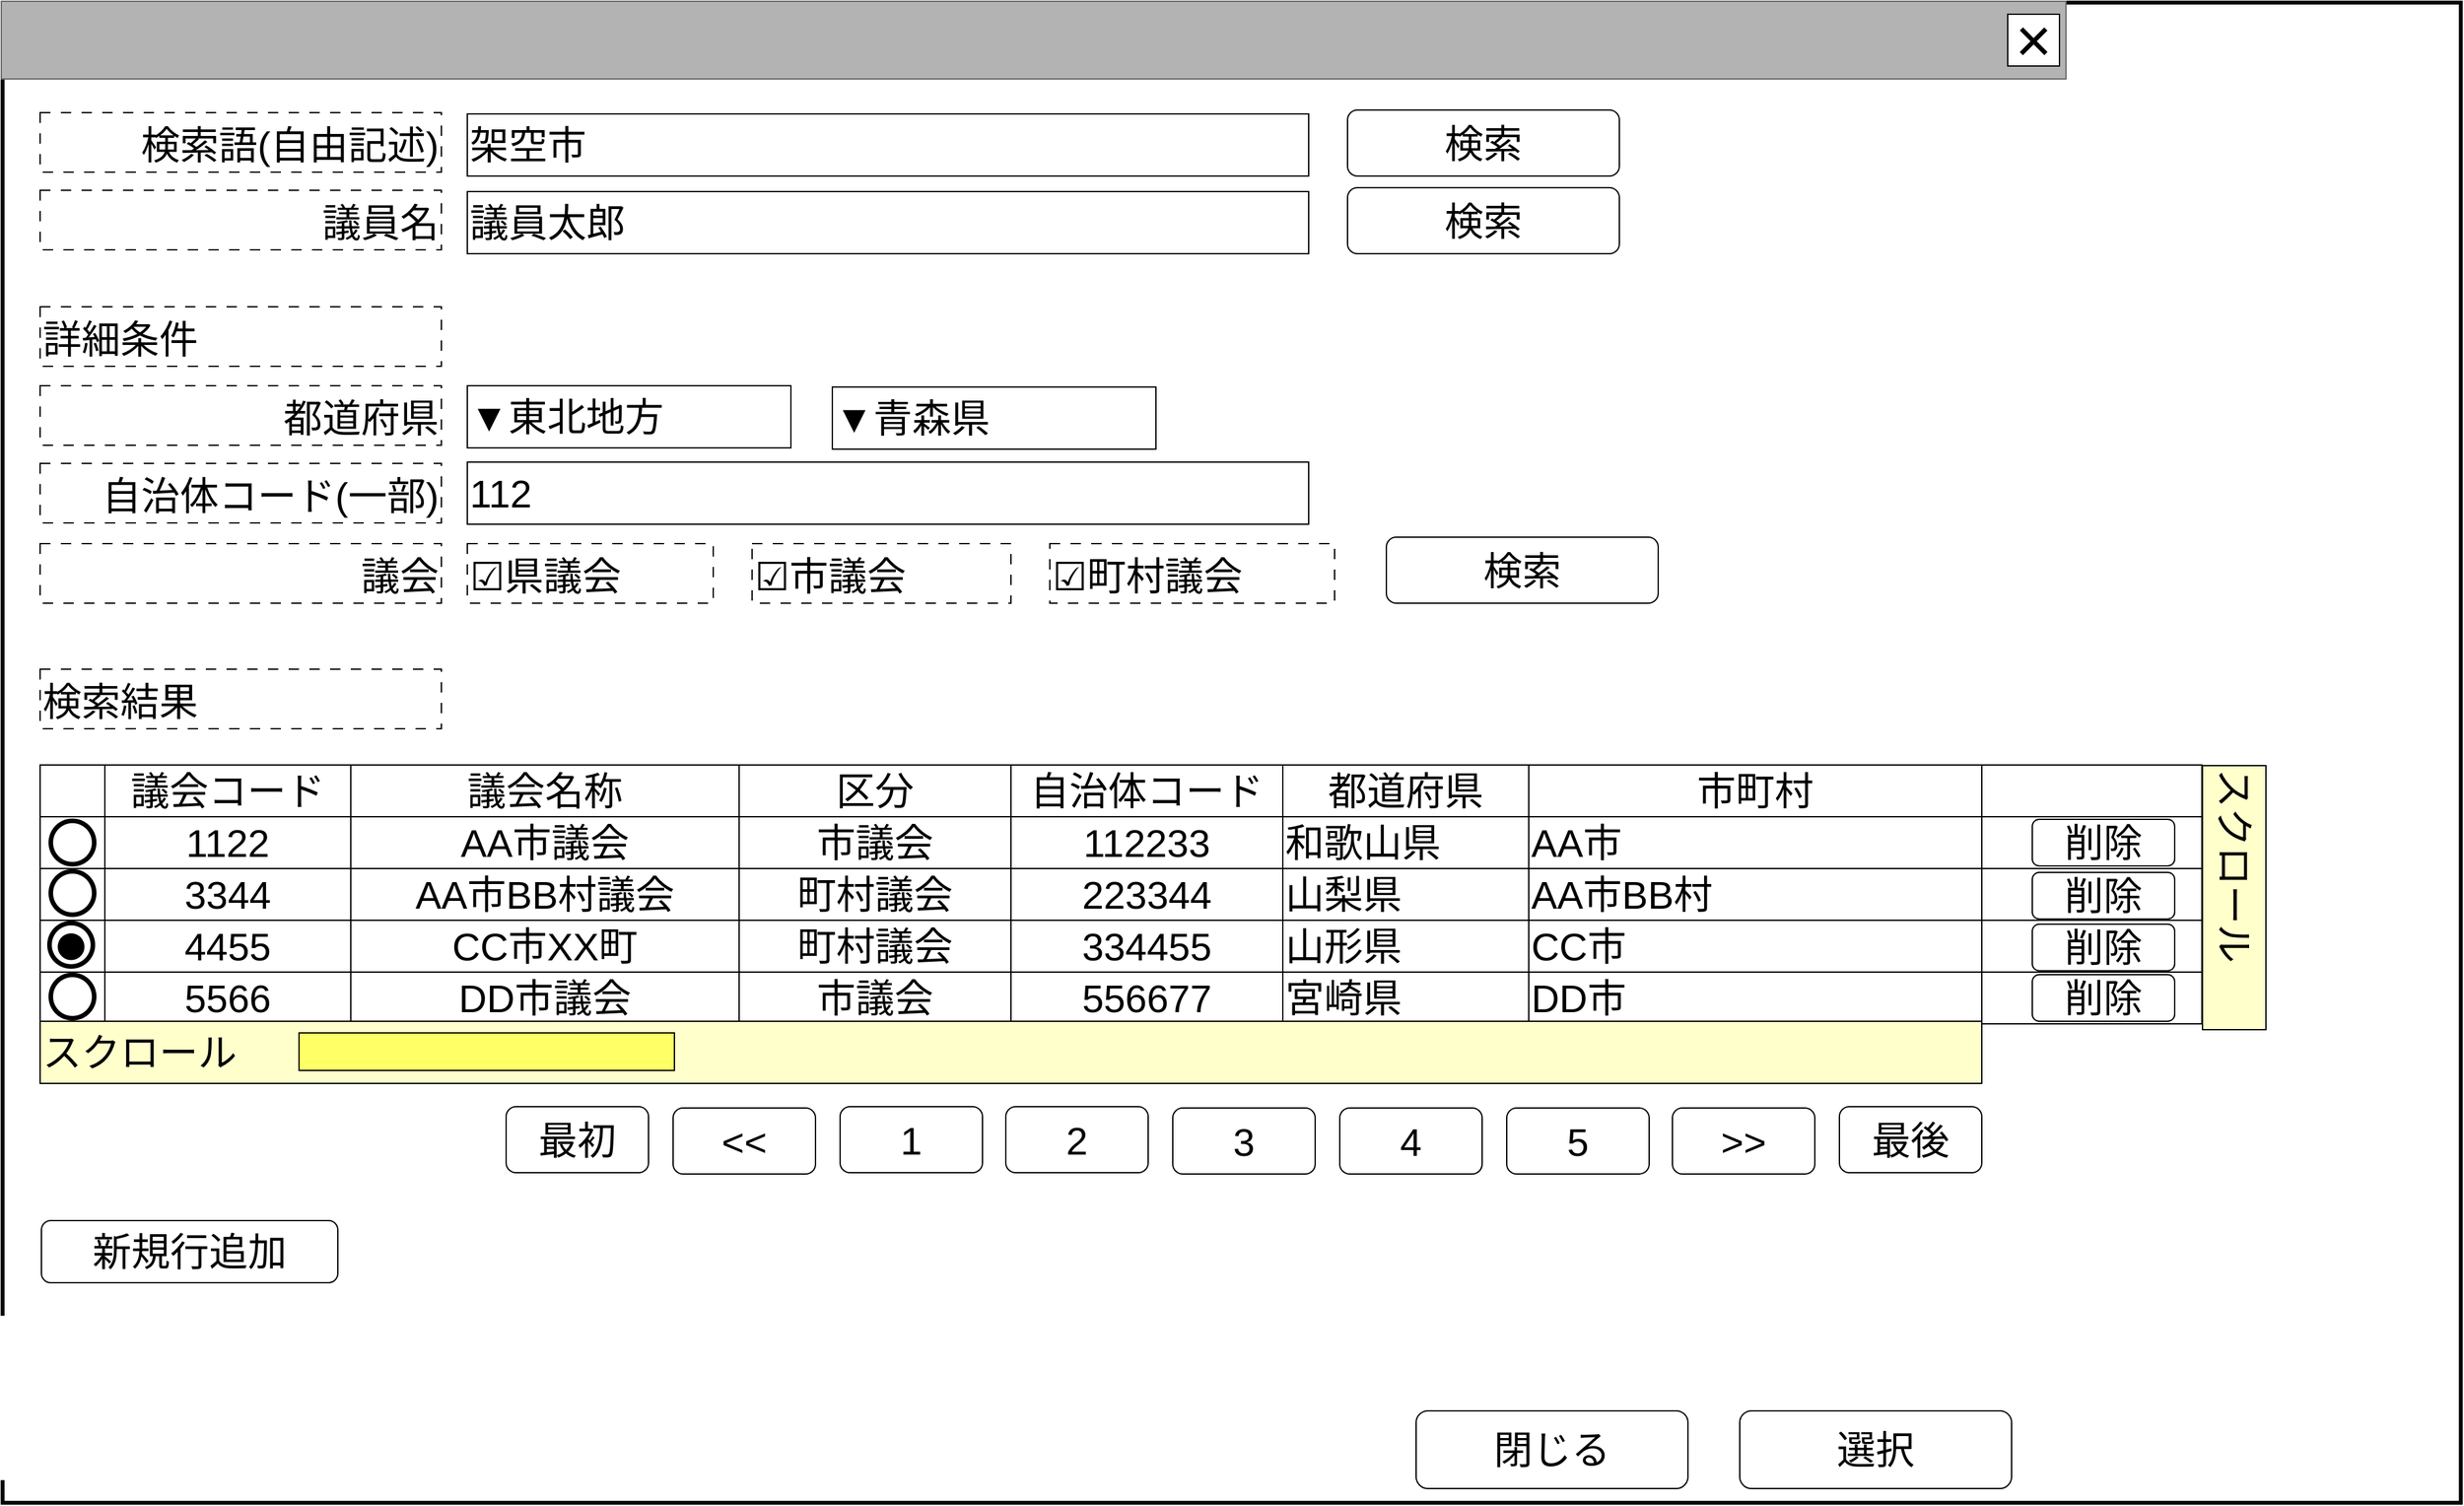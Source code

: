 <mxfile version="24.2.5" type="device">
  <diagram name="ページ1" id="LE8fIzdrHe0wcv1LTvfw">
    <mxGraphModel dx="3400" dy="2008" grid="1" gridSize="10" guides="1" tooltips="1" connect="1" arrows="1" fold="1" page="1" pageScale="1" pageWidth="1600" pageHeight="1200" math="0" shadow="0">
      <root>
        <mxCell id="0" />
        <mxCell id="cFaB45KztUIKXS-_cTrr-4" value="背景" style="locked=1;" parent="0" visible="0" />
        <mxCell id="cFaB45KztUIKXS-_cTrr-5" value="" style="rounded=0;whiteSpace=wrap;html=1;strokeWidth=3;" parent="cFaB45KztUIKXS-_cTrr-4" vertex="1">
          <mxGeometry x="1" y="1" width="1595" height="1180" as="geometry" />
        </mxCell>
        <mxCell id="cFaB45KztUIKXS-_cTrr-6" value="" style="rounded=0;whiteSpace=wrap;html=1;fillColor=#B3B3B3;fontColor=#333333;strokeColor=#666666;" parent="cFaB45KztUIKXS-_cTrr-4" vertex="1">
          <mxGeometry width="1595" height="60" as="geometry" />
        </mxCell>
        <mxCell id="cFaB45KztUIKXS-_cTrr-7" value="&lt;font style=&quot;font-size: 48px;&quot;&gt;×&lt;/font&gt;" style="rounded=0;whiteSpace=wrap;html=1;" parent="cFaB45KztUIKXS-_cTrr-4" vertex="1">
          <mxGeometry x="1550" y="10" width="40" height="40" as="geometry" />
        </mxCell>
        <mxCell id="cFaB45KztUIKXS-_cTrr-8" value="" style="rounded=0;whiteSpace=wrap;html=1;" parent="cFaB45KztUIKXS-_cTrr-4" vertex="1">
          <mxGeometry x="830" y="670" width="120" height="60" as="geometry" />
        </mxCell>
        <mxCell id="cFaB45KztUIKXS-_cTrr-9" value="ウインドウ" style="" parent="0" />
        <mxCell id="cFaB45KztUIKXS-_cTrr-10" value="" style="rounded=0;whiteSpace=wrap;html=1;strokeWidth=3;" parent="cFaB45KztUIKXS-_cTrr-9" vertex="1">
          <mxGeometry x="1" y="1" width="1899" height="1159" as="geometry" />
        </mxCell>
        <mxCell id="cFaB45KztUIKXS-_cTrr-11" value="" style="rounded=0;whiteSpace=wrap;html=1;fillColor=#B3B3B3;fontColor=#333333;strokeColor=#666666;" parent="cFaB45KztUIKXS-_cTrr-9" vertex="1">
          <mxGeometry width="1595" height="60" as="geometry" />
        </mxCell>
        <mxCell id="cFaB45KztUIKXS-_cTrr-12" value="&lt;font style=&quot;font-size: 48px;&quot;&gt;×&lt;/font&gt;" style="rounded=0;whiteSpace=wrap;html=1;" parent="cFaB45KztUIKXS-_cTrr-9" vertex="1">
          <mxGeometry x="1550" y="10" width="40" height="40" as="geometry" />
        </mxCell>
        <mxCell id="cFaB45KztUIKXS-_cTrr-14" value="名称未設定レイヤ" style="" parent="0" />
        <mxCell id="kxWkAaZomFuKM2yIZcbC-56" value="" style="shape=table;startSize=0;container=1;collapsible=0;childLayout=tableLayout;fontSize=16;" parent="cFaB45KztUIKXS-_cTrr-14" vertex="1">
          <mxGeometry x="30" y="590" width="1670" height="200" as="geometry" />
        </mxCell>
        <mxCell id="kxWkAaZomFuKM2yIZcbC-57" value="" style="shape=tableRow;horizontal=0;startSize=0;swimlaneHead=0;swimlaneBody=0;strokeColor=inherit;top=0;left=0;bottom=0;right=0;collapsible=0;dropTarget=0;fillColor=none;points=[[0,0.5],[1,0.5]];portConstraint=eastwest;fontSize=16;" parent="kxWkAaZomFuKM2yIZcbC-56" vertex="1">
          <mxGeometry width="1670" height="40" as="geometry" />
        </mxCell>
        <mxCell id="kxWkAaZomFuKM2yIZcbC-58" value="" style="shape=partialRectangle;html=1;whiteSpace=wrap;connectable=0;strokeColor=inherit;overflow=hidden;fillColor=none;top=0;left=0;bottom=0;right=0;pointerEvents=1;fontSize=16;" parent="kxWkAaZomFuKM2yIZcbC-57" vertex="1">
          <mxGeometry width="50" height="40" as="geometry">
            <mxRectangle width="50" height="40" as="alternateBounds" />
          </mxGeometry>
        </mxCell>
        <mxCell id="auQGhdGy_nrCcuV3ys4A-0" value="&lt;font style=&quot;font-size: 30px;&quot;&gt;議会コード&lt;/font&gt;" style="shape=partialRectangle;html=1;whiteSpace=wrap;connectable=0;strokeColor=inherit;overflow=hidden;fillColor=none;top=0;left=0;bottom=0;right=0;pointerEvents=1;fontSize=16;" parent="kxWkAaZomFuKM2yIZcbC-57" vertex="1">
          <mxGeometry x="50" width="190" height="40" as="geometry">
            <mxRectangle width="190" height="40" as="alternateBounds" />
          </mxGeometry>
        </mxCell>
        <mxCell id="auQGhdGy_nrCcuV3ys4A-6" value="&lt;font style=&quot;font-size: 30px;&quot;&gt;議会名称&lt;/font&gt;" style="shape=partialRectangle;html=1;whiteSpace=wrap;connectable=0;strokeColor=inherit;overflow=hidden;fillColor=none;top=0;left=0;bottom=0;right=0;pointerEvents=1;fontSize=16;" parent="kxWkAaZomFuKM2yIZcbC-57" vertex="1">
          <mxGeometry x="240" width="300" height="40" as="geometry">
            <mxRectangle width="300" height="40" as="alternateBounds" />
          </mxGeometry>
        </mxCell>
        <mxCell id="cdmeLEnnqN9o7mxTk7t2-17" value="&lt;font style=&quot;font-size: 30px;&quot;&gt;区分&lt;/font&gt;" style="shape=partialRectangle;html=1;whiteSpace=wrap;connectable=0;strokeColor=inherit;overflow=hidden;fillColor=none;top=0;left=0;bottom=0;right=0;pointerEvents=1;fontSize=16;" parent="kxWkAaZomFuKM2yIZcbC-57" vertex="1">
          <mxGeometry x="540" width="210" height="40" as="geometry">
            <mxRectangle width="210" height="40" as="alternateBounds" />
          </mxGeometry>
        </mxCell>
        <mxCell id="kxWkAaZomFuKM2yIZcbC-60" value="&lt;font style=&quot;font-size: 30px;&quot;&gt;自治体コード&lt;/font&gt;" style="shape=partialRectangle;html=1;whiteSpace=wrap;connectable=0;strokeColor=inherit;overflow=hidden;fillColor=none;top=0;left=0;bottom=0;right=0;pointerEvents=1;fontSize=16;" parent="kxWkAaZomFuKM2yIZcbC-57" vertex="1">
          <mxGeometry x="750" width="210" height="40" as="geometry">
            <mxRectangle width="210" height="40" as="alternateBounds" />
          </mxGeometry>
        </mxCell>
        <mxCell id="kxWkAaZomFuKM2yIZcbC-61" value="&lt;font style=&quot;font-size: 30px;&quot;&gt;都道府県&lt;/font&gt;" style="shape=partialRectangle;html=1;whiteSpace=wrap;connectable=0;strokeColor=inherit;overflow=hidden;fillColor=none;top=0;left=0;bottom=0;right=0;pointerEvents=1;fontSize=16;" parent="kxWkAaZomFuKM2yIZcbC-57" vertex="1">
          <mxGeometry x="960" width="190" height="40" as="geometry">
            <mxRectangle width="190" height="40" as="alternateBounds" />
          </mxGeometry>
        </mxCell>
        <mxCell id="cdmeLEnnqN9o7mxTk7t2-0" value="&lt;font style=&quot;font-size: 30px;&quot;&gt;市町村&lt;/font&gt;" style="shape=partialRectangle;html=1;whiteSpace=wrap;connectable=0;strokeColor=inherit;overflow=hidden;fillColor=none;top=0;left=0;bottom=0;right=0;pointerEvents=1;fontSize=16;" parent="kxWkAaZomFuKM2yIZcbC-57" vertex="1">
          <mxGeometry x="1150" width="350" height="40" as="geometry">
            <mxRectangle width="350" height="40" as="alternateBounds" />
          </mxGeometry>
        </mxCell>
        <mxCell id="g5qWfEwYcUSKFwnhCsRb-0" style="shape=partialRectangle;html=1;whiteSpace=wrap;connectable=0;strokeColor=inherit;overflow=hidden;fillColor=none;top=0;left=0;bottom=0;right=0;pointerEvents=1;fontSize=16;" parent="kxWkAaZomFuKM2yIZcbC-57" vertex="1">
          <mxGeometry x="1500" width="170" height="40" as="geometry">
            <mxRectangle width="170" height="40" as="alternateBounds" />
          </mxGeometry>
        </mxCell>
        <mxCell id="kxWkAaZomFuKM2yIZcbC-64" value="" style="shape=tableRow;horizontal=0;startSize=0;swimlaneHead=0;swimlaneBody=0;strokeColor=inherit;top=0;left=0;bottom=0;right=0;collapsible=0;dropTarget=0;fillColor=none;points=[[0,0.5],[1,0.5]];portConstraint=eastwest;fontSize=16;" parent="kxWkAaZomFuKM2yIZcbC-56" vertex="1">
          <mxGeometry y="40" width="1670" height="40" as="geometry" />
        </mxCell>
        <mxCell id="kxWkAaZomFuKM2yIZcbC-65" value="" style="shape=partialRectangle;html=1;whiteSpace=wrap;connectable=0;strokeColor=inherit;overflow=hidden;fillColor=none;top=0;left=0;bottom=0;right=0;pointerEvents=1;fontSize=16;" parent="kxWkAaZomFuKM2yIZcbC-64" vertex="1">
          <mxGeometry width="50" height="40" as="geometry">
            <mxRectangle width="50" height="40" as="alternateBounds" />
          </mxGeometry>
        </mxCell>
        <mxCell id="auQGhdGy_nrCcuV3ys4A-1" value="&lt;font style=&quot;font-size: 30px;&quot;&gt;1122&lt;/font&gt;" style="shape=partialRectangle;html=1;whiteSpace=wrap;connectable=0;strokeColor=inherit;overflow=hidden;fillColor=none;top=0;left=0;bottom=0;right=0;pointerEvents=1;fontSize=16;" parent="kxWkAaZomFuKM2yIZcbC-64" vertex="1">
          <mxGeometry x="50" width="190" height="40" as="geometry">
            <mxRectangle width="190" height="40" as="alternateBounds" />
          </mxGeometry>
        </mxCell>
        <mxCell id="auQGhdGy_nrCcuV3ys4A-7" value="&lt;span style=&quot;font-size: 30px;&quot;&gt;AA市議会&lt;/span&gt;" style="shape=partialRectangle;html=1;whiteSpace=wrap;connectable=0;strokeColor=inherit;overflow=hidden;fillColor=none;top=0;left=0;bottom=0;right=0;pointerEvents=1;fontSize=16;" parent="kxWkAaZomFuKM2yIZcbC-64" vertex="1">
          <mxGeometry x="240" width="300" height="40" as="geometry">
            <mxRectangle width="300" height="40" as="alternateBounds" />
          </mxGeometry>
        </mxCell>
        <mxCell id="cdmeLEnnqN9o7mxTk7t2-18" value="&lt;font style=&quot;font-size: 30px;&quot;&gt;市議会&lt;/font&gt;" style="shape=partialRectangle;html=1;whiteSpace=wrap;connectable=0;strokeColor=inherit;overflow=hidden;fillColor=none;top=0;left=0;bottom=0;right=0;pointerEvents=1;fontSize=16;" parent="kxWkAaZomFuKM2yIZcbC-64" vertex="1">
          <mxGeometry x="540" width="210" height="40" as="geometry">
            <mxRectangle width="210" height="40" as="alternateBounds" />
          </mxGeometry>
        </mxCell>
        <mxCell id="kxWkAaZomFuKM2yIZcbC-67" value="&lt;font style=&quot;font-size: 30px;&quot;&gt;112233&lt;/font&gt;" style="shape=partialRectangle;html=1;whiteSpace=wrap;connectable=0;strokeColor=inherit;overflow=hidden;fillColor=none;top=0;left=0;bottom=0;right=0;pointerEvents=1;fontSize=16;" parent="kxWkAaZomFuKM2yIZcbC-64" vertex="1">
          <mxGeometry x="750" width="210" height="40" as="geometry">
            <mxRectangle width="210" height="40" as="alternateBounds" />
          </mxGeometry>
        </mxCell>
        <mxCell id="kxWkAaZomFuKM2yIZcbC-68" value="&lt;font style=&quot;font-size: 30px;&quot;&gt;和歌山県&lt;/font&gt;" style="shape=partialRectangle;html=1;whiteSpace=wrap;connectable=0;strokeColor=inherit;overflow=hidden;fillColor=none;top=0;left=0;bottom=0;right=0;pointerEvents=1;fontSize=16;align=left;" parent="kxWkAaZomFuKM2yIZcbC-64" vertex="1">
          <mxGeometry x="960" width="190" height="40" as="geometry">
            <mxRectangle width="190" height="40" as="alternateBounds" />
          </mxGeometry>
        </mxCell>
        <mxCell id="cdmeLEnnqN9o7mxTk7t2-1" value="&lt;font style=&quot;font-size: 30px;&quot;&gt;AA市&lt;/font&gt;" style="shape=partialRectangle;html=1;whiteSpace=wrap;connectable=0;strokeColor=inherit;overflow=hidden;fillColor=none;top=0;left=0;bottom=0;right=0;pointerEvents=1;fontSize=16;align=left;" parent="kxWkAaZomFuKM2yIZcbC-64" vertex="1">
          <mxGeometry x="1150" width="350" height="40" as="geometry">
            <mxRectangle width="350" height="40" as="alternateBounds" />
          </mxGeometry>
        </mxCell>
        <mxCell id="g5qWfEwYcUSKFwnhCsRb-1" style="shape=partialRectangle;html=1;whiteSpace=wrap;connectable=0;strokeColor=inherit;overflow=hidden;fillColor=none;top=0;left=0;bottom=0;right=0;pointerEvents=1;fontSize=16;align=left;" parent="kxWkAaZomFuKM2yIZcbC-64" vertex="1">
          <mxGeometry x="1500" width="170" height="40" as="geometry">
            <mxRectangle width="170" height="40" as="alternateBounds" />
          </mxGeometry>
        </mxCell>
        <mxCell id="kxWkAaZomFuKM2yIZcbC-71" value="" style="shape=tableRow;horizontal=0;startSize=0;swimlaneHead=0;swimlaneBody=0;strokeColor=inherit;top=0;left=0;bottom=0;right=0;collapsible=0;dropTarget=0;fillColor=none;points=[[0,0.5],[1,0.5]];portConstraint=eastwest;fontSize=16;align=left;" parent="kxWkAaZomFuKM2yIZcbC-56" vertex="1">
          <mxGeometry y="80" width="1670" height="40" as="geometry" />
        </mxCell>
        <mxCell id="kxWkAaZomFuKM2yIZcbC-72" value="" style="shape=partialRectangle;html=1;whiteSpace=wrap;connectable=0;strokeColor=inherit;overflow=hidden;fillColor=none;top=0;left=0;bottom=0;right=0;pointerEvents=1;fontSize=16;" parent="kxWkAaZomFuKM2yIZcbC-71" vertex="1">
          <mxGeometry width="50" height="40" as="geometry">
            <mxRectangle width="50" height="40" as="alternateBounds" />
          </mxGeometry>
        </mxCell>
        <mxCell id="auQGhdGy_nrCcuV3ys4A-2" value="&lt;font style=&quot;font-size: 30px;&quot;&gt;3344&lt;/font&gt;" style="shape=partialRectangle;html=1;whiteSpace=wrap;connectable=0;strokeColor=inherit;overflow=hidden;fillColor=none;top=0;left=0;bottom=0;right=0;pointerEvents=1;fontSize=16;" parent="kxWkAaZomFuKM2yIZcbC-71" vertex="1">
          <mxGeometry x="50" width="190" height="40" as="geometry">
            <mxRectangle width="190" height="40" as="alternateBounds" />
          </mxGeometry>
        </mxCell>
        <mxCell id="auQGhdGy_nrCcuV3ys4A-8" value="&lt;font style=&quot;font-size: 30px;&quot;&gt;AA市BB村議会&lt;br&gt;&lt;/font&gt;" style="shape=partialRectangle;html=1;whiteSpace=wrap;connectable=0;strokeColor=inherit;overflow=hidden;fillColor=none;top=0;left=0;bottom=0;right=0;pointerEvents=1;fontSize=16;" parent="kxWkAaZomFuKM2yIZcbC-71" vertex="1">
          <mxGeometry x="240" width="300" height="40" as="geometry">
            <mxRectangle width="300" height="40" as="alternateBounds" />
          </mxGeometry>
        </mxCell>
        <mxCell id="cdmeLEnnqN9o7mxTk7t2-19" value="&lt;font style=&quot;font-size: 30px;&quot;&gt;町村議会&lt;/font&gt;" style="shape=partialRectangle;html=1;whiteSpace=wrap;connectable=0;strokeColor=inherit;overflow=hidden;fillColor=none;top=0;left=0;bottom=0;right=0;pointerEvents=1;fontSize=16;" parent="kxWkAaZomFuKM2yIZcbC-71" vertex="1">
          <mxGeometry x="540" width="210" height="40" as="geometry">
            <mxRectangle width="210" height="40" as="alternateBounds" />
          </mxGeometry>
        </mxCell>
        <mxCell id="kxWkAaZomFuKM2yIZcbC-74" value="&lt;font style=&quot;font-size: 30px;&quot;&gt;223344&lt;/font&gt;" style="shape=partialRectangle;html=1;whiteSpace=wrap;connectable=0;strokeColor=inherit;overflow=hidden;fillColor=none;top=0;left=0;bottom=0;right=0;pointerEvents=1;fontSize=16;" parent="kxWkAaZomFuKM2yIZcbC-71" vertex="1">
          <mxGeometry x="750" width="210" height="40" as="geometry">
            <mxRectangle width="210" height="40" as="alternateBounds" />
          </mxGeometry>
        </mxCell>
        <mxCell id="kxWkAaZomFuKM2yIZcbC-75" value="&lt;font style=&quot;font-size: 30px;&quot;&gt;山梨県&lt;/font&gt;" style="shape=partialRectangle;html=1;whiteSpace=wrap;connectable=0;strokeColor=inherit;overflow=hidden;fillColor=none;top=0;left=0;bottom=0;right=0;pointerEvents=1;fontSize=16;align=left;" parent="kxWkAaZomFuKM2yIZcbC-71" vertex="1">
          <mxGeometry x="960" width="190" height="40" as="geometry">
            <mxRectangle width="190" height="40" as="alternateBounds" />
          </mxGeometry>
        </mxCell>
        <mxCell id="cdmeLEnnqN9o7mxTk7t2-2" value="&lt;font style=&quot;font-size: 30px;&quot;&gt;AA市BB村&lt;/font&gt;" style="shape=partialRectangle;html=1;whiteSpace=wrap;connectable=0;strokeColor=inherit;overflow=hidden;fillColor=none;top=0;left=0;bottom=0;right=0;pointerEvents=1;fontSize=16;align=left;" parent="kxWkAaZomFuKM2yIZcbC-71" vertex="1">
          <mxGeometry x="1150" width="350" height="40" as="geometry">
            <mxRectangle width="350" height="40" as="alternateBounds" />
          </mxGeometry>
        </mxCell>
        <mxCell id="g5qWfEwYcUSKFwnhCsRb-2" style="shape=partialRectangle;html=1;whiteSpace=wrap;connectable=0;strokeColor=inherit;overflow=hidden;fillColor=none;top=0;left=0;bottom=0;right=0;pointerEvents=1;fontSize=16;align=left;" parent="kxWkAaZomFuKM2yIZcbC-71" vertex="1">
          <mxGeometry x="1500" width="170" height="40" as="geometry">
            <mxRectangle width="170" height="40" as="alternateBounds" />
          </mxGeometry>
        </mxCell>
        <mxCell id="kxWkAaZomFuKM2yIZcbC-78" style="shape=tableRow;horizontal=0;startSize=0;swimlaneHead=0;swimlaneBody=0;strokeColor=inherit;top=0;left=0;bottom=0;right=0;collapsible=0;dropTarget=0;fillColor=none;points=[[0,0.5],[1,0.5]];portConstraint=eastwest;fontSize=16;" parent="kxWkAaZomFuKM2yIZcbC-56" vertex="1">
          <mxGeometry y="120" width="1670" height="40" as="geometry" />
        </mxCell>
        <mxCell id="kxWkAaZomFuKM2yIZcbC-79" style="shape=partialRectangle;html=1;whiteSpace=wrap;connectable=0;strokeColor=inherit;overflow=hidden;fillColor=none;top=0;left=0;bottom=0;right=0;pointerEvents=1;fontSize=16;" parent="kxWkAaZomFuKM2yIZcbC-78" vertex="1">
          <mxGeometry width="50" height="40" as="geometry">
            <mxRectangle width="50" height="40" as="alternateBounds" />
          </mxGeometry>
        </mxCell>
        <mxCell id="auQGhdGy_nrCcuV3ys4A-3" value="&lt;font style=&quot;font-size: 30px;&quot;&gt;4455&lt;/font&gt;" style="shape=partialRectangle;html=1;whiteSpace=wrap;connectable=0;strokeColor=inherit;overflow=hidden;fillColor=none;top=0;left=0;bottom=0;right=0;pointerEvents=1;fontSize=16;" parent="kxWkAaZomFuKM2yIZcbC-78" vertex="1">
          <mxGeometry x="50" width="190" height="40" as="geometry">
            <mxRectangle width="190" height="40" as="alternateBounds" />
          </mxGeometry>
        </mxCell>
        <mxCell id="auQGhdGy_nrCcuV3ys4A-9" value="&lt;font style=&quot;font-size: 30px;&quot;&gt;CC市XX町&lt;br&gt;&lt;/font&gt;" style="shape=partialRectangle;html=1;whiteSpace=wrap;connectable=0;strokeColor=inherit;overflow=hidden;fillColor=none;top=0;left=0;bottom=0;right=0;pointerEvents=1;fontSize=16;" parent="kxWkAaZomFuKM2yIZcbC-78" vertex="1">
          <mxGeometry x="240" width="300" height="40" as="geometry">
            <mxRectangle width="300" height="40" as="alternateBounds" />
          </mxGeometry>
        </mxCell>
        <mxCell id="cdmeLEnnqN9o7mxTk7t2-20" value="&lt;font style=&quot;font-size: 30px;&quot;&gt;町村議会&lt;/font&gt;" style="shape=partialRectangle;html=1;whiteSpace=wrap;connectable=0;strokeColor=inherit;overflow=hidden;fillColor=none;top=0;left=0;bottom=0;right=0;pointerEvents=1;fontSize=16;" parent="kxWkAaZomFuKM2yIZcbC-78" vertex="1">
          <mxGeometry x="540" width="210" height="40" as="geometry">
            <mxRectangle width="210" height="40" as="alternateBounds" />
          </mxGeometry>
        </mxCell>
        <mxCell id="kxWkAaZomFuKM2yIZcbC-81" value="&lt;font style=&quot;font-size: 30px;&quot;&gt;334455&lt;/font&gt;" style="shape=partialRectangle;html=1;whiteSpace=wrap;connectable=0;strokeColor=inherit;overflow=hidden;fillColor=none;top=0;left=0;bottom=0;right=0;pointerEvents=1;fontSize=16;" parent="kxWkAaZomFuKM2yIZcbC-78" vertex="1">
          <mxGeometry x="750" width="210" height="40" as="geometry">
            <mxRectangle width="210" height="40" as="alternateBounds" />
          </mxGeometry>
        </mxCell>
        <mxCell id="kxWkAaZomFuKM2yIZcbC-82" value="&lt;font style=&quot;font-size: 30px;&quot;&gt;山形県&lt;/font&gt;" style="shape=partialRectangle;html=1;whiteSpace=wrap;connectable=0;strokeColor=inherit;overflow=hidden;fillColor=none;top=0;left=0;bottom=0;right=0;pointerEvents=1;fontSize=16;align=left;" parent="kxWkAaZomFuKM2yIZcbC-78" vertex="1">
          <mxGeometry x="960" width="190" height="40" as="geometry">
            <mxRectangle width="190" height="40" as="alternateBounds" />
          </mxGeometry>
        </mxCell>
        <mxCell id="cdmeLEnnqN9o7mxTk7t2-3" value="&lt;font style=&quot;font-size: 30px;&quot;&gt;CC市&lt;/font&gt;" style="shape=partialRectangle;html=1;whiteSpace=wrap;connectable=0;strokeColor=inherit;overflow=hidden;fillColor=none;top=0;left=0;bottom=0;right=0;pointerEvents=1;fontSize=16;align=left;" parent="kxWkAaZomFuKM2yIZcbC-78" vertex="1">
          <mxGeometry x="1150" width="350" height="40" as="geometry">
            <mxRectangle width="350" height="40" as="alternateBounds" />
          </mxGeometry>
        </mxCell>
        <mxCell id="g5qWfEwYcUSKFwnhCsRb-3" style="shape=partialRectangle;html=1;whiteSpace=wrap;connectable=0;strokeColor=inherit;overflow=hidden;fillColor=none;top=0;left=0;bottom=0;right=0;pointerEvents=1;fontSize=16;align=left;" parent="kxWkAaZomFuKM2yIZcbC-78" vertex="1">
          <mxGeometry x="1500" width="170" height="40" as="geometry">
            <mxRectangle width="170" height="40" as="alternateBounds" />
          </mxGeometry>
        </mxCell>
        <mxCell id="kxWkAaZomFuKM2yIZcbC-85" style="shape=tableRow;horizontal=0;startSize=0;swimlaneHead=0;swimlaneBody=0;strokeColor=inherit;top=0;left=0;bottom=0;right=0;collapsible=0;dropTarget=0;fillColor=none;points=[[0,0.5],[1,0.5]];portConstraint=eastwest;fontSize=16;" parent="kxWkAaZomFuKM2yIZcbC-56" vertex="1">
          <mxGeometry y="160" width="1670" height="40" as="geometry" />
        </mxCell>
        <mxCell id="kxWkAaZomFuKM2yIZcbC-86" style="shape=partialRectangle;html=1;whiteSpace=wrap;connectable=0;strokeColor=inherit;overflow=hidden;fillColor=none;top=0;left=0;bottom=0;right=0;pointerEvents=1;fontSize=16;" parent="kxWkAaZomFuKM2yIZcbC-85" vertex="1">
          <mxGeometry width="50" height="40" as="geometry">
            <mxRectangle width="50" height="40" as="alternateBounds" />
          </mxGeometry>
        </mxCell>
        <mxCell id="auQGhdGy_nrCcuV3ys4A-4" value="&lt;font style=&quot;font-size: 30px;&quot;&gt;5566&lt;/font&gt;" style="shape=partialRectangle;html=1;whiteSpace=wrap;connectable=0;strokeColor=inherit;overflow=hidden;fillColor=none;top=0;left=0;bottom=0;right=0;pointerEvents=1;fontSize=16;" parent="kxWkAaZomFuKM2yIZcbC-85" vertex="1">
          <mxGeometry x="50" width="190" height="40" as="geometry">
            <mxRectangle width="190" height="40" as="alternateBounds" />
          </mxGeometry>
        </mxCell>
        <mxCell id="auQGhdGy_nrCcuV3ys4A-10" value="&lt;font style=&quot;font-size: 30px;&quot;&gt;DD市議会&lt;/font&gt;" style="shape=partialRectangle;html=1;whiteSpace=wrap;connectable=0;strokeColor=inherit;overflow=hidden;fillColor=none;top=0;left=0;bottom=0;right=0;pointerEvents=1;fontSize=16;" parent="kxWkAaZomFuKM2yIZcbC-85" vertex="1">
          <mxGeometry x="240" width="300" height="40" as="geometry">
            <mxRectangle width="300" height="40" as="alternateBounds" />
          </mxGeometry>
        </mxCell>
        <mxCell id="cdmeLEnnqN9o7mxTk7t2-21" value="&lt;font style=&quot;font-size: 30px;&quot;&gt;市議会&lt;/font&gt;&lt;span style=&quot;font-size: 30px;&quot;&gt;&lt;br&gt;&lt;/span&gt;" style="shape=partialRectangle;html=1;whiteSpace=wrap;connectable=0;strokeColor=inherit;overflow=hidden;fillColor=none;top=0;left=0;bottom=0;right=0;pointerEvents=1;fontSize=16;" parent="kxWkAaZomFuKM2yIZcbC-85" vertex="1">
          <mxGeometry x="540" width="210" height="40" as="geometry">
            <mxRectangle width="210" height="40" as="alternateBounds" />
          </mxGeometry>
        </mxCell>
        <mxCell id="kxWkAaZomFuKM2yIZcbC-88" value="&lt;font style=&quot;font-size: 30px;&quot;&gt;556677&lt;/font&gt;" style="shape=partialRectangle;html=1;whiteSpace=wrap;connectable=0;strokeColor=inherit;overflow=hidden;fillColor=none;top=0;left=0;bottom=0;right=0;pointerEvents=1;fontSize=16;" parent="kxWkAaZomFuKM2yIZcbC-85" vertex="1">
          <mxGeometry x="750" width="210" height="40" as="geometry">
            <mxRectangle width="210" height="40" as="alternateBounds" />
          </mxGeometry>
        </mxCell>
        <mxCell id="kxWkAaZomFuKM2yIZcbC-89" value="&lt;div style=&quot;&quot;&gt;&lt;span style=&quot;font-size: 30px; background-color: initial;&quot;&gt;宮崎県&lt;/span&gt;&lt;/div&gt;" style="shape=partialRectangle;html=1;whiteSpace=wrap;connectable=0;strokeColor=inherit;overflow=hidden;fillColor=none;top=0;left=0;bottom=0;right=0;pointerEvents=1;fontSize=16;align=left;" parent="kxWkAaZomFuKM2yIZcbC-85" vertex="1">
          <mxGeometry x="960" width="190" height="40" as="geometry">
            <mxRectangle width="190" height="40" as="alternateBounds" />
          </mxGeometry>
        </mxCell>
        <mxCell id="cdmeLEnnqN9o7mxTk7t2-4" value="&lt;font style=&quot;font-size: 30px;&quot;&gt;DD市&lt;/font&gt;" style="shape=partialRectangle;html=1;whiteSpace=wrap;connectable=0;strokeColor=inherit;overflow=hidden;fillColor=none;top=0;left=0;bottom=0;right=0;pointerEvents=1;fontSize=16;align=left;" parent="kxWkAaZomFuKM2yIZcbC-85" vertex="1">
          <mxGeometry x="1150" width="350" height="40" as="geometry">
            <mxRectangle width="350" height="40" as="alternateBounds" />
          </mxGeometry>
        </mxCell>
        <mxCell id="g5qWfEwYcUSKFwnhCsRb-4" style="shape=partialRectangle;html=1;whiteSpace=wrap;connectable=0;strokeColor=inherit;overflow=hidden;fillColor=none;top=0;left=0;bottom=0;right=0;pointerEvents=1;fontSize=16;align=left;" parent="kxWkAaZomFuKM2yIZcbC-85" vertex="1">
          <mxGeometry x="1500" width="170" height="40" as="geometry">
            <mxRectangle width="170" height="40" as="alternateBounds" />
          </mxGeometry>
        </mxCell>
        <mxCell id="kxWkAaZomFuKM2yIZcbC-49" value="&lt;font style=&quot;font-size: 84px;&quot;&gt;○&lt;/font&gt;" style="text;html=1;strokeColor=none;fillColor=none;align=center;verticalAlign=middle;whiteSpace=wrap;rounded=0;fontSize=60;" parent="cFaB45KztUIKXS-_cTrr-14" vertex="1">
          <mxGeometry x="25" y="631" width="60" height="30" as="geometry" />
        </mxCell>
        <mxCell id="kxWkAaZomFuKM2yIZcbC-51" value="&lt;font style=&quot;font-size: 84px;&quot;&gt;○&lt;/font&gt;" style="text;html=1;strokeColor=none;fillColor=none;align=center;verticalAlign=middle;whiteSpace=wrap;rounded=0;fontSize=60;" parent="cFaB45KztUIKXS-_cTrr-14" vertex="1">
          <mxGeometry x="25" y="670" width="60" height="30" as="geometry" />
        </mxCell>
        <mxCell id="kxWkAaZomFuKM2yIZcbC-53" value="&lt;font style=&quot;font-size: 84px;&quot;&gt;○&lt;/font&gt;" style="text;html=1;strokeColor=none;fillColor=none;align=center;verticalAlign=middle;whiteSpace=wrap;rounded=0;fontSize=60;" parent="cFaB45KztUIKXS-_cTrr-14" vertex="1">
          <mxGeometry x="24" y="710" width="60" height="30" as="geometry" />
        </mxCell>
        <mxCell id="kxWkAaZomFuKM2yIZcbC-54" value="&lt;font style=&quot;font-size: 48px;&quot;&gt;●&lt;/font&gt;" style="text;html=1;strokeColor=none;fillColor=none;align=center;verticalAlign=middle;whiteSpace=wrap;rounded=0;fontSize=48;" parent="cFaB45KztUIKXS-_cTrr-14" vertex="1">
          <mxGeometry x="24" y="712" width="60" height="30" as="geometry" />
        </mxCell>
        <mxCell id="kxWkAaZomFuKM2yIZcbC-55" value="&lt;font style=&quot;font-size: 84px;&quot;&gt;○&lt;/font&gt;" style="text;html=1;strokeColor=none;fillColor=none;align=center;verticalAlign=middle;whiteSpace=wrap;rounded=0;fontSize=60;" parent="cFaB45KztUIKXS-_cTrr-14" vertex="1">
          <mxGeometry x="25" y="750" width="60" height="30" as="geometry" />
        </mxCell>
        <mxCell id="kxWkAaZomFuKM2yIZcbC-108" value="&lt;span style=&quot;font-size: 30px;&quot;&gt;検索語(自由記述)&lt;/span&gt;" style="rounded=0;whiteSpace=wrap;html=1;align=right;dashed=1;dashPattern=8 8;verticalAlign=bottom;" parent="cFaB45KztUIKXS-_cTrr-14" vertex="1">
          <mxGeometry x="30" y="86" width="310" height="46" as="geometry" />
        </mxCell>
        <mxCell id="kxWkAaZomFuKM2yIZcbC-109" value="&lt;font style=&quot;font-size: 30px;&quot;&gt;架空市&lt;/font&gt;&lt;span style=&quot;font-size: 30px;&quot;&gt;&lt;br&gt;&lt;/span&gt;" style="rounded=0;whiteSpace=wrap;html=1;align=left;" parent="cFaB45KztUIKXS-_cTrr-14" vertex="1">
          <mxGeometry x="360" y="87" width="650" height="48" as="geometry" />
        </mxCell>
        <mxCell id="kxWkAaZomFuKM2yIZcbC-110" value="&lt;span style=&quot;font-size: 30px;&quot;&gt;検索結果&lt;/span&gt;" style="rounded=0;whiteSpace=wrap;html=1;align=left;dashed=1;dashPattern=8 8;verticalAlign=bottom;" parent="cFaB45KztUIKXS-_cTrr-14" vertex="1">
          <mxGeometry x="30" y="516" width="310" height="46" as="geometry" />
        </mxCell>
        <mxCell id="5l2hKBXCzOEWmYN1dR5e-1" value="&lt;span style=&quot;font-size: 30px;&quot;&gt;選択&lt;/span&gt;" style="rounded=1;whiteSpace=wrap;html=1;" parent="cFaB45KztUIKXS-_cTrr-14" vertex="1">
          <mxGeometry x="1343" y="1089" width="210" height="60" as="geometry" />
        </mxCell>
        <mxCell id="5l2hKBXCzOEWmYN1dR5e-2" value="&lt;span style=&quot;font-size: 30px;&quot;&gt;閉じる&lt;/span&gt;" style="rounded=1;whiteSpace=wrap;html=1;" parent="cFaB45KztUIKXS-_cTrr-14" vertex="1">
          <mxGeometry x="1093" y="1089" width="210" height="60" as="geometry" />
        </mxCell>
        <mxCell id="5l2hKBXCzOEWmYN1dR5e-3" value="&lt;span style=&quot;font-size: 30px;&quot;&gt;検索&lt;/span&gt;" style="rounded=1;whiteSpace=wrap;html=1;" parent="cFaB45KztUIKXS-_cTrr-14" vertex="1">
          <mxGeometry x="1040" y="84" width="210" height="51" as="geometry" />
        </mxCell>
        <mxCell id="cdmeLEnnqN9o7mxTk7t2-6" value="&lt;span style=&quot;font-size: 30px;&quot;&gt;詳細条件&lt;/span&gt;" style="rounded=0;whiteSpace=wrap;html=1;align=left;dashed=1;dashPattern=8 8;verticalAlign=bottom;" parent="cFaB45KztUIKXS-_cTrr-14" vertex="1">
          <mxGeometry x="30" y="236" width="310" height="46" as="geometry" />
        </mxCell>
        <mxCell id="cdmeLEnnqN9o7mxTk7t2-7" value="&lt;font style=&quot;font-size: 30px;&quot;&gt;▼東北地方&lt;/font&gt;&lt;span style=&quot;font-size: 30px;&quot;&gt;&lt;br&gt;&lt;/span&gt;" style="rounded=0;whiteSpace=wrap;html=1;align=left;" parent="cFaB45KztUIKXS-_cTrr-14" vertex="1">
          <mxGeometry x="360" y="297" width="250" height="48" as="geometry" />
        </mxCell>
        <mxCell id="cdmeLEnnqN9o7mxTk7t2-8" value="&lt;font style=&quot;font-size: 30px;&quot;&gt;▼青森県&lt;/font&gt;&lt;span style=&quot;font-size: 30px;&quot;&gt;&lt;br&gt;&lt;/span&gt;" style="rounded=0;whiteSpace=wrap;html=1;align=left;" parent="cFaB45KztUIKXS-_cTrr-14" vertex="1">
          <mxGeometry x="642" y="298" width="250" height="48" as="geometry" />
        </mxCell>
        <mxCell id="cdmeLEnnqN9o7mxTk7t2-9" value="&lt;span style=&quot;font-size: 30px;&quot;&gt;都道府県&lt;/span&gt;" style="rounded=0;whiteSpace=wrap;html=1;align=right;dashed=1;dashPattern=8 8;verticalAlign=bottom;" parent="cFaB45KztUIKXS-_cTrr-14" vertex="1">
          <mxGeometry x="30" y="297" width="310" height="46" as="geometry" />
        </mxCell>
        <mxCell id="cdmeLEnnqN9o7mxTk7t2-10" value="&lt;span style=&quot;font-size: 30px;&quot;&gt;自治体コード(一部)&lt;/span&gt;" style="rounded=0;whiteSpace=wrap;html=1;align=right;dashed=1;dashPattern=8 8;verticalAlign=bottom;" parent="cFaB45KztUIKXS-_cTrr-14" vertex="1">
          <mxGeometry x="30" y="357" width="310" height="46" as="geometry" />
        </mxCell>
        <mxCell id="cdmeLEnnqN9o7mxTk7t2-11" value="&lt;font style=&quot;font-size: 30px;&quot;&gt;112&lt;/font&gt;&lt;span style=&quot;font-size: 30px;&quot;&gt;&lt;br&gt;&lt;/span&gt;" style="rounded=0;whiteSpace=wrap;html=1;align=left;" parent="cFaB45KztUIKXS-_cTrr-14" vertex="1">
          <mxGeometry x="360" y="356" width="650" height="48" as="geometry" />
        </mxCell>
        <mxCell id="cdmeLEnnqN9o7mxTk7t2-12" value="&lt;span style=&quot;font-size: 30px;&quot;&gt;議会&lt;/span&gt;" style="rounded=0;whiteSpace=wrap;html=1;align=right;dashed=1;dashPattern=8 8;verticalAlign=bottom;" parent="cFaB45KztUIKXS-_cTrr-14" vertex="1">
          <mxGeometry x="30" y="419" width="310" height="46" as="geometry" />
        </mxCell>
        <mxCell id="cdmeLEnnqN9o7mxTk7t2-13" value="&lt;span style=&quot;font-size: 30px;&quot;&gt;☑県議会&lt;/span&gt;" style="rounded=0;whiteSpace=wrap;html=1;align=left;dashed=1;dashPattern=8 8;verticalAlign=bottom;" parent="cFaB45KztUIKXS-_cTrr-14" vertex="1">
          <mxGeometry x="360" y="419" width="190" height="46" as="geometry" />
        </mxCell>
        <mxCell id="cdmeLEnnqN9o7mxTk7t2-14" value="&lt;span style=&quot;font-size: 30px;&quot;&gt;☑市議会&lt;/span&gt;" style="rounded=0;whiteSpace=wrap;html=1;align=left;dashed=1;dashPattern=8 8;verticalAlign=bottom;" parent="cFaB45KztUIKXS-_cTrr-14" vertex="1">
          <mxGeometry x="580" y="419" width="200" height="46" as="geometry" />
        </mxCell>
        <mxCell id="cdmeLEnnqN9o7mxTk7t2-15" value="&lt;span style=&quot;font-size: 30px;&quot;&gt;☑町村議会&lt;/span&gt;" style="rounded=0;whiteSpace=wrap;html=1;align=left;dashed=1;dashPattern=8 8;verticalAlign=bottom;" parent="cFaB45KztUIKXS-_cTrr-14" vertex="1">
          <mxGeometry x="810" y="419" width="220" height="46" as="geometry" />
        </mxCell>
        <mxCell id="cdmeLEnnqN9o7mxTk7t2-22" value="&lt;span style=&quot;font-size: 30px;&quot;&gt;議員名&lt;/span&gt;" style="rounded=0;whiteSpace=wrap;html=1;align=right;dashed=1;dashPattern=8 8;verticalAlign=bottom;" parent="cFaB45KztUIKXS-_cTrr-14" vertex="1">
          <mxGeometry x="30" y="146" width="310" height="46" as="geometry" />
        </mxCell>
        <mxCell id="cdmeLEnnqN9o7mxTk7t2-23" value="&lt;font style=&quot;font-size: 30px;&quot;&gt;議員太郎&lt;/font&gt;&lt;span style=&quot;font-size: 30px;&quot;&gt;&lt;br&gt;&lt;/span&gt;" style="rounded=0;whiteSpace=wrap;html=1;align=left;" parent="cFaB45KztUIKXS-_cTrr-14" vertex="1">
          <mxGeometry x="360" y="147" width="650" height="48" as="geometry" />
        </mxCell>
        <mxCell id="cdmeLEnnqN9o7mxTk7t2-24" value="&lt;span style=&quot;font-size: 30px;&quot;&gt;検索&lt;/span&gt;" style="rounded=1;whiteSpace=wrap;html=1;" parent="cFaB45KztUIKXS-_cTrr-14" vertex="1">
          <mxGeometry x="1040" y="144" width="210" height="51" as="geometry" />
        </mxCell>
        <mxCell id="cdmeLEnnqN9o7mxTk7t2-25" value="&lt;span style=&quot;font-size: 30px;&quot;&gt;検索&lt;/span&gt;" style="rounded=1;whiteSpace=wrap;html=1;" parent="cFaB45KztUIKXS-_cTrr-14" vertex="1">
          <mxGeometry x="1070" y="414" width="210" height="51" as="geometry" />
        </mxCell>
        <mxCell id="cdmeLEnnqN9o7mxTk7t2-26" value="&lt;span style=&quot;font-size: 30px;&quot;&gt;最初&lt;/span&gt;" style="rounded=1;whiteSpace=wrap;html=1;" parent="cFaB45KztUIKXS-_cTrr-14" vertex="1">
          <mxGeometry x="390" y="854" width="110" height="51" as="geometry" />
        </mxCell>
        <mxCell id="cdmeLEnnqN9o7mxTk7t2-27" value="&lt;span style=&quot;font-size: 30px;&quot;&gt;最後&lt;/span&gt;" style="rounded=1;whiteSpace=wrap;html=1;" parent="cFaB45KztUIKXS-_cTrr-14" vertex="1">
          <mxGeometry x="1420" y="854" width="110" height="51" as="geometry" />
        </mxCell>
        <mxCell id="cdmeLEnnqN9o7mxTk7t2-28" value="&lt;span style=&quot;font-size: 30px;&quot;&gt;1&lt;/span&gt;" style="rounded=1;whiteSpace=wrap;html=1;" parent="cFaB45KztUIKXS-_cTrr-14" vertex="1">
          <mxGeometry x="648" y="854" width="110" height="51" as="geometry" />
        </mxCell>
        <mxCell id="cdmeLEnnqN9o7mxTk7t2-29" value="&lt;span style=&quot;font-size: 30px;&quot;&gt;2&lt;/span&gt;" style="rounded=1;whiteSpace=wrap;html=1;" parent="cFaB45KztUIKXS-_cTrr-14" vertex="1">
          <mxGeometry x="776" y="854" width="110" height="51" as="geometry" />
        </mxCell>
        <mxCell id="cdmeLEnnqN9o7mxTk7t2-30" value="&lt;span style=&quot;font-size: 30px;&quot;&gt;3&lt;/span&gt;" style="rounded=1;whiteSpace=wrap;html=1;" parent="cFaB45KztUIKXS-_cTrr-14" vertex="1">
          <mxGeometry x="905" y="855" width="110" height="51" as="geometry" />
        </mxCell>
        <mxCell id="cdmeLEnnqN9o7mxTk7t2-31" value="&lt;span style=&quot;font-size: 30px;&quot;&gt;4&lt;/span&gt;" style="rounded=1;whiteSpace=wrap;html=1;" parent="cFaB45KztUIKXS-_cTrr-14" vertex="1">
          <mxGeometry x="1034" y="855" width="110" height="51" as="geometry" />
        </mxCell>
        <mxCell id="cdmeLEnnqN9o7mxTk7t2-32" value="&lt;span style=&quot;font-size: 30px;&quot;&gt;5&lt;/span&gt;" style="rounded=1;whiteSpace=wrap;html=1;" parent="cFaB45KztUIKXS-_cTrr-14" vertex="1">
          <mxGeometry x="1163" y="855" width="110" height="51" as="geometry" />
        </mxCell>
        <mxCell id="cdmeLEnnqN9o7mxTk7t2-35" value="&lt;span style=&quot;font-size: 30px;&quot;&gt;&amp;gt;&amp;gt;&lt;/span&gt;" style="rounded=1;whiteSpace=wrap;html=1;" parent="cFaB45KztUIKXS-_cTrr-14" vertex="1">
          <mxGeometry x="1291" y="855" width="110" height="51" as="geometry" />
        </mxCell>
        <mxCell id="cdmeLEnnqN9o7mxTk7t2-36" value="&lt;span style=&quot;font-size: 30px;&quot;&gt;&amp;lt;&amp;lt;&lt;/span&gt;" style="rounded=1;whiteSpace=wrap;html=1;" parent="cFaB45KztUIKXS-_cTrr-14" vertex="1">
          <mxGeometry x="519" y="855" width="110" height="51" as="geometry" />
        </mxCell>
        <mxCell id="cdmeLEnnqN9o7mxTk7t2-37" value="&lt;div style=&quot;&quot;&gt;&lt;font style=&quot;font-size: 30px;&quot;&gt;スクロール&lt;/font&gt;&lt;/div&gt;" style="rounded=0;whiteSpace=wrap;html=1;align=left;verticalAlign=top;fillColor=#FFFFCC;" parent="cFaB45KztUIKXS-_cTrr-14" vertex="1">
          <mxGeometry x="30" y="788" width="1500" height="48" as="geometry" />
        </mxCell>
        <mxCell id="cdmeLEnnqN9o7mxTk7t2-38" value="&lt;div style=&quot;&quot;&gt;&lt;br&gt;&lt;/div&gt;" style="rounded=0;whiteSpace=wrap;html=1;align=left;verticalAlign=top;fillColor=#FFFF66;" parent="cFaB45KztUIKXS-_cTrr-14" vertex="1">
          <mxGeometry x="230" y="797" width="290" height="29" as="geometry" />
        </mxCell>
        <mxCell id="cdmeLEnnqN9o7mxTk7t2-40" value="&lt;div style=&quot;&quot;&gt;&lt;font style=&quot;font-size: 30px;&quot;&gt;スクロール&lt;/font&gt;&lt;/div&gt;" style="rounded=0;whiteSpace=wrap;html=1;align=left;verticalAlign=top;fillColor=#FFFFCC;rotation=90;" parent="cFaB45KztUIKXS-_cTrr-14" vertex="1">
          <mxGeometry x="1623" y="668" width="204" height="49" as="geometry" />
        </mxCell>
        <mxCell id="g5qWfEwYcUSKFwnhCsRb-5" value="&lt;span style=&quot;font-size: 30px;&quot;&gt;削除&lt;/span&gt;" style="rounded=1;whiteSpace=wrap;html=1;" parent="cFaB45KztUIKXS-_cTrr-14" vertex="1">
          <mxGeometry x="1569" y="632" width="110" height="36" as="geometry" />
        </mxCell>
        <mxCell id="g5qWfEwYcUSKFwnhCsRb-6" value="&lt;span style=&quot;font-size: 30px;&quot;&gt;削除&lt;/span&gt;" style="rounded=1;whiteSpace=wrap;html=1;" parent="cFaB45KztUIKXS-_cTrr-14" vertex="1">
          <mxGeometry x="1569" y="673" width="110" height="36" as="geometry" />
        </mxCell>
        <mxCell id="g5qWfEwYcUSKFwnhCsRb-7" value="&lt;span style=&quot;font-size: 30px;&quot;&gt;削除&lt;/span&gt;" style="rounded=1;whiteSpace=wrap;html=1;" parent="cFaB45KztUIKXS-_cTrr-14" vertex="1">
          <mxGeometry x="1569" y="713" width="110" height="36" as="geometry" />
        </mxCell>
        <mxCell id="g5qWfEwYcUSKFwnhCsRb-8" value="&lt;span style=&quot;font-size: 30px;&quot;&gt;削除&lt;/span&gt;" style="rounded=1;whiteSpace=wrap;html=1;" parent="cFaB45KztUIKXS-_cTrr-14" vertex="1">
          <mxGeometry x="1569" y="752" width="110" height="36" as="geometry" />
        </mxCell>
        <mxCell id="g5qWfEwYcUSKFwnhCsRb-9" value="&lt;span style=&quot;font-size: 30px;&quot;&gt;新規行追加&lt;/span&gt;" style="rounded=1;whiteSpace=wrap;html=1;" parent="cFaB45KztUIKXS-_cTrr-14" vertex="1">
          <mxGeometry x="31" y="942" width="229" height="48" as="geometry" />
        </mxCell>
      </root>
    </mxGraphModel>
  </diagram>
</mxfile>
